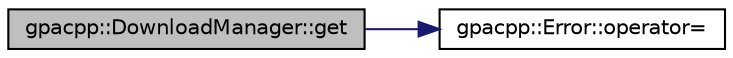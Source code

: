 digraph "gpacpp::DownloadManager::get"
{
 // INTERACTIVE_SVG=YES
  edge [fontname="Helvetica",fontsize="10",labelfontname="Helvetica",labelfontsize="10"];
  node [fontname="Helvetica",fontsize="10",shape=record];
  rankdir="LR";
  Node1 [label="gpacpp::DownloadManager::get",height=0.2,width=0.4,color="black", fillcolor="grey75", style="filled", fontcolor="black"];
  Node1 -> Node2 [color="midnightblue",fontsize="10",style="solid",fontname="Helvetica"];
  Node2 [label="gpacpp::Error::operator=",height=0.2,width=0.4,color="black", fillcolor="white", style="filled",URL="$classgpacpp_1_1_error.html#a13027311fe2e75d46fec7715e6996183"];
}
